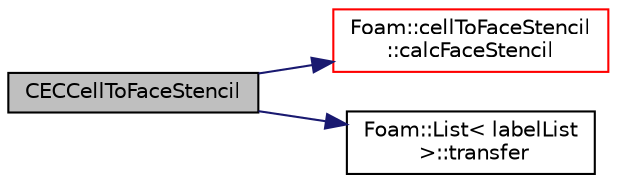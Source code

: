 digraph "CECCellToFaceStencil"
{
  bgcolor="transparent";
  edge [fontname="Helvetica",fontsize="10",labelfontname="Helvetica",labelfontsize="10"];
  node [fontname="Helvetica",fontsize="10",shape=record];
  rankdir="LR";
  Node0 [label="CECCellToFaceStencil",height=0.2,width=0.4,color="black", fillcolor="grey75", style="filled", fontcolor="black"];
  Node0 -> Node1 [color="midnightblue",fontsize="10",style="solid",fontname="Helvetica"];
  Node1 [label="Foam::cellToFaceStencil\l::calcFaceStencil",height=0.2,width=0.4,color="red",URL="$a23513.html#a75899a6e0677e40388327173f197eb45",tooltip="Collect cell neighbours into extended stencil. "];
  Node0 -> Node376 [color="midnightblue",fontsize="10",style="solid",fontname="Helvetica"];
  Node376 [label="Foam::List\< labelList\l \>::transfer",height=0.2,width=0.4,color="black",URL="$a26833.html#a25ad1d2084d16b234b0cf91c07e832c0",tooltip="Transfer the contents of the argument List into this list. "];
}
